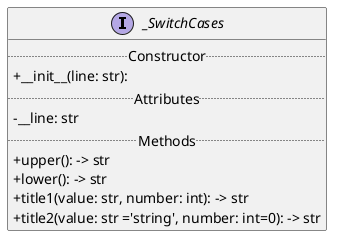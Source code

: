 @startuml
skinparam classAttributeIconSize 0

interface _SwitchCases {
    .. Constructor ..
    +__init__(line: str):
    .. Attributes ..
    -__line: str
    .. Methods ..
    +upper(): -> str
    +lower(): -> str
    +title1(value: str, number: int): -> str
    +title2(value: str ='string', number: int=0): -> str
}
@enduml
